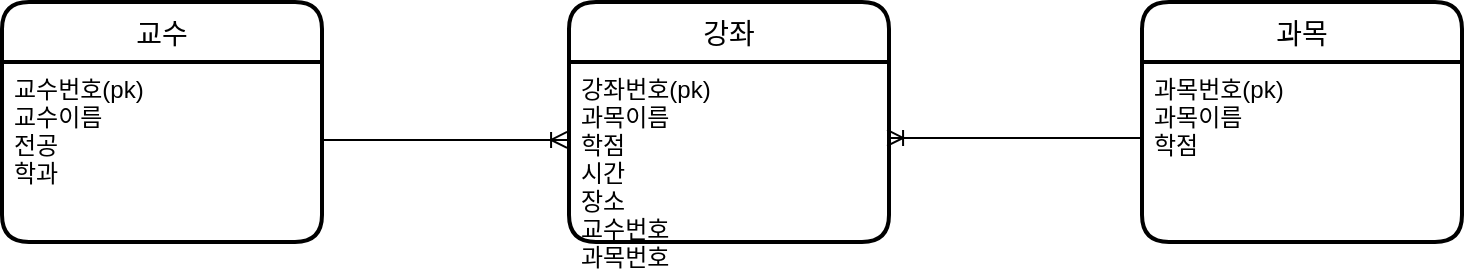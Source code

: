 <mxfile version="20.8.20" type="device"><diagram name="페이지-1" id="RnIErcs8L3O8LgSxivER"><mxGraphModel dx="1434" dy="764" grid="1" gridSize="10" guides="1" tooltips="1" connect="1" arrows="1" fold="1" page="1" pageScale="1" pageWidth="827" pageHeight="1169" math="0" shadow="0"><root><mxCell id="0"/><mxCell id="1" parent="0"/><mxCell id="W6Ax45YOVQjRMxmhH49b-5" value="과목" style="swimlane;childLayout=stackLayout;horizontal=1;startSize=30;horizontalStack=0;rounded=1;fontSize=14;fontStyle=0;strokeWidth=2;resizeParent=0;resizeLast=1;shadow=0;dashed=0;align=center;" vertex="1" parent="1"><mxGeometry x="620" y="280" width="160" height="120" as="geometry"/></mxCell><mxCell id="W6Ax45YOVQjRMxmhH49b-6" value="과목번호(pk)&#10;과목이름&#10;학점" style="align=left;strokeColor=none;fillColor=none;spacingLeft=4;fontSize=12;verticalAlign=top;resizable=0;rotatable=0;part=1;" vertex="1" parent="W6Ax45YOVQjRMxmhH49b-5"><mxGeometry y="30" width="160" height="90" as="geometry"/></mxCell><mxCell id="W6Ax45YOVQjRMxmhH49b-7" value="강좌" style="swimlane;childLayout=stackLayout;horizontal=1;startSize=30;horizontalStack=0;rounded=1;fontSize=14;fontStyle=0;strokeWidth=2;resizeParent=0;resizeLast=1;shadow=0;dashed=0;align=center;" vertex="1" parent="1"><mxGeometry x="333.5" y="280" width="160" height="120" as="geometry"/></mxCell><mxCell id="W6Ax45YOVQjRMxmhH49b-8" value="강좌번호(pk)&#10;과목이름&#10;학점&#10;시간&#10;장소&#10;교수번호&#10;과목번호" style="align=left;strokeColor=none;fillColor=none;spacingLeft=4;fontSize=12;verticalAlign=top;resizable=0;rotatable=0;part=1;" vertex="1" parent="W6Ax45YOVQjRMxmhH49b-7"><mxGeometry y="30" width="160" height="90" as="geometry"/></mxCell><mxCell id="W6Ax45YOVQjRMxmhH49b-10" value="" style="edgeStyle=entityRelationEdgeStyle;fontSize=12;html=1;endArrow=ERoneToMany;startArrow=none;rounded=0;exitX=1;exitY=0.433;exitDx=0;exitDy=0;exitPerimeter=0;entryX=-0.006;entryY=0.433;entryDx=0;entryDy=0;entryPerimeter=0;" edge="1" parent="1" source="W6Ax45YOVQjRMxmhH49b-4" target="W6Ax45YOVQjRMxmhH49b-8"><mxGeometry width="100" height="100" relative="1" as="geometry"><mxPoint x="234" y="450" as="sourcePoint"/><mxPoint x="334" y="350" as="targetPoint"/></mxGeometry></mxCell><mxCell id="W6Ax45YOVQjRMxmhH49b-3" value="교수" style="swimlane;childLayout=stackLayout;horizontal=1;startSize=30;horizontalStack=0;rounded=1;fontSize=14;fontStyle=0;strokeWidth=2;resizeParent=0;resizeLast=1;shadow=0;dashed=0;align=center;" vertex="1" parent="1"><mxGeometry x="50" y="280" width="160" height="120" as="geometry"/></mxCell><mxCell id="W6Ax45YOVQjRMxmhH49b-4" value="교수번호(pk)&#10;교수이름&#10;전공&#10;학과" style="align=left;strokeColor=none;fillColor=none;spacingLeft=4;fontSize=12;verticalAlign=top;resizable=0;rotatable=0;part=1;" vertex="1" parent="W6Ax45YOVQjRMxmhH49b-3"><mxGeometry y="30" width="160" height="90" as="geometry"/></mxCell><mxCell id="W6Ax45YOVQjRMxmhH49b-12" value="" style="edgeStyle=entityRelationEdgeStyle;fontSize=12;html=1;endArrow=ERoneToMany;startArrow=none;rounded=0;entryX=0.994;entryY=0.422;entryDx=0;entryDy=0;exitX=0;exitY=0.422;exitDx=0;exitDy=0;entryPerimeter=0;exitPerimeter=0;" edge="1" parent="1" source="W6Ax45YOVQjRMxmhH49b-6" target="W6Ax45YOVQjRMxmhH49b-8"><mxGeometry width="100" height="100" relative="1" as="geometry"><mxPoint x="565" y="360" as="sourcePoint"/><mxPoint x="500" y="340" as="targetPoint"/></mxGeometry></mxCell></root></mxGraphModel></diagram></mxfile>
